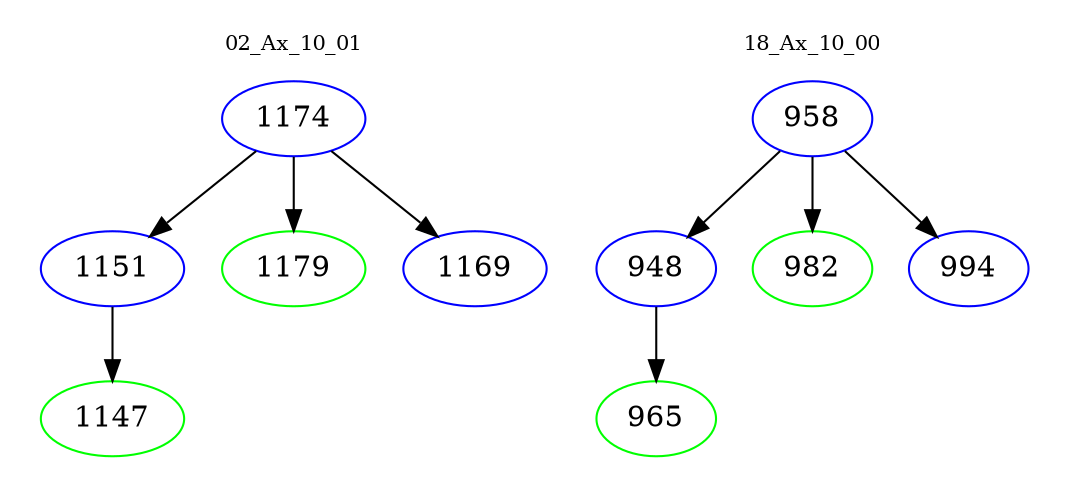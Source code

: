 digraph{
subgraph cluster_0 {
color = white
label = "02_Ax_10_01";
fontsize=10;
T0_1174 [label="1174", color="blue"]
T0_1174 -> T0_1151 [color="black"]
T0_1151 [label="1151", color="blue"]
T0_1151 -> T0_1147 [color="black"]
T0_1147 [label="1147", color="green"]
T0_1174 -> T0_1179 [color="black"]
T0_1179 [label="1179", color="green"]
T0_1174 -> T0_1169 [color="black"]
T0_1169 [label="1169", color="blue"]
}
subgraph cluster_1 {
color = white
label = "18_Ax_10_00";
fontsize=10;
T1_958 [label="958", color="blue"]
T1_958 -> T1_948 [color="black"]
T1_948 [label="948", color="blue"]
T1_948 -> T1_965 [color="black"]
T1_965 [label="965", color="green"]
T1_958 -> T1_982 [color="black"]
T1_982 [label="982", color="green"]
T1_958 -> T1_994 [color="black"]
T1_994 [label="994", color="blue"]
}
}
